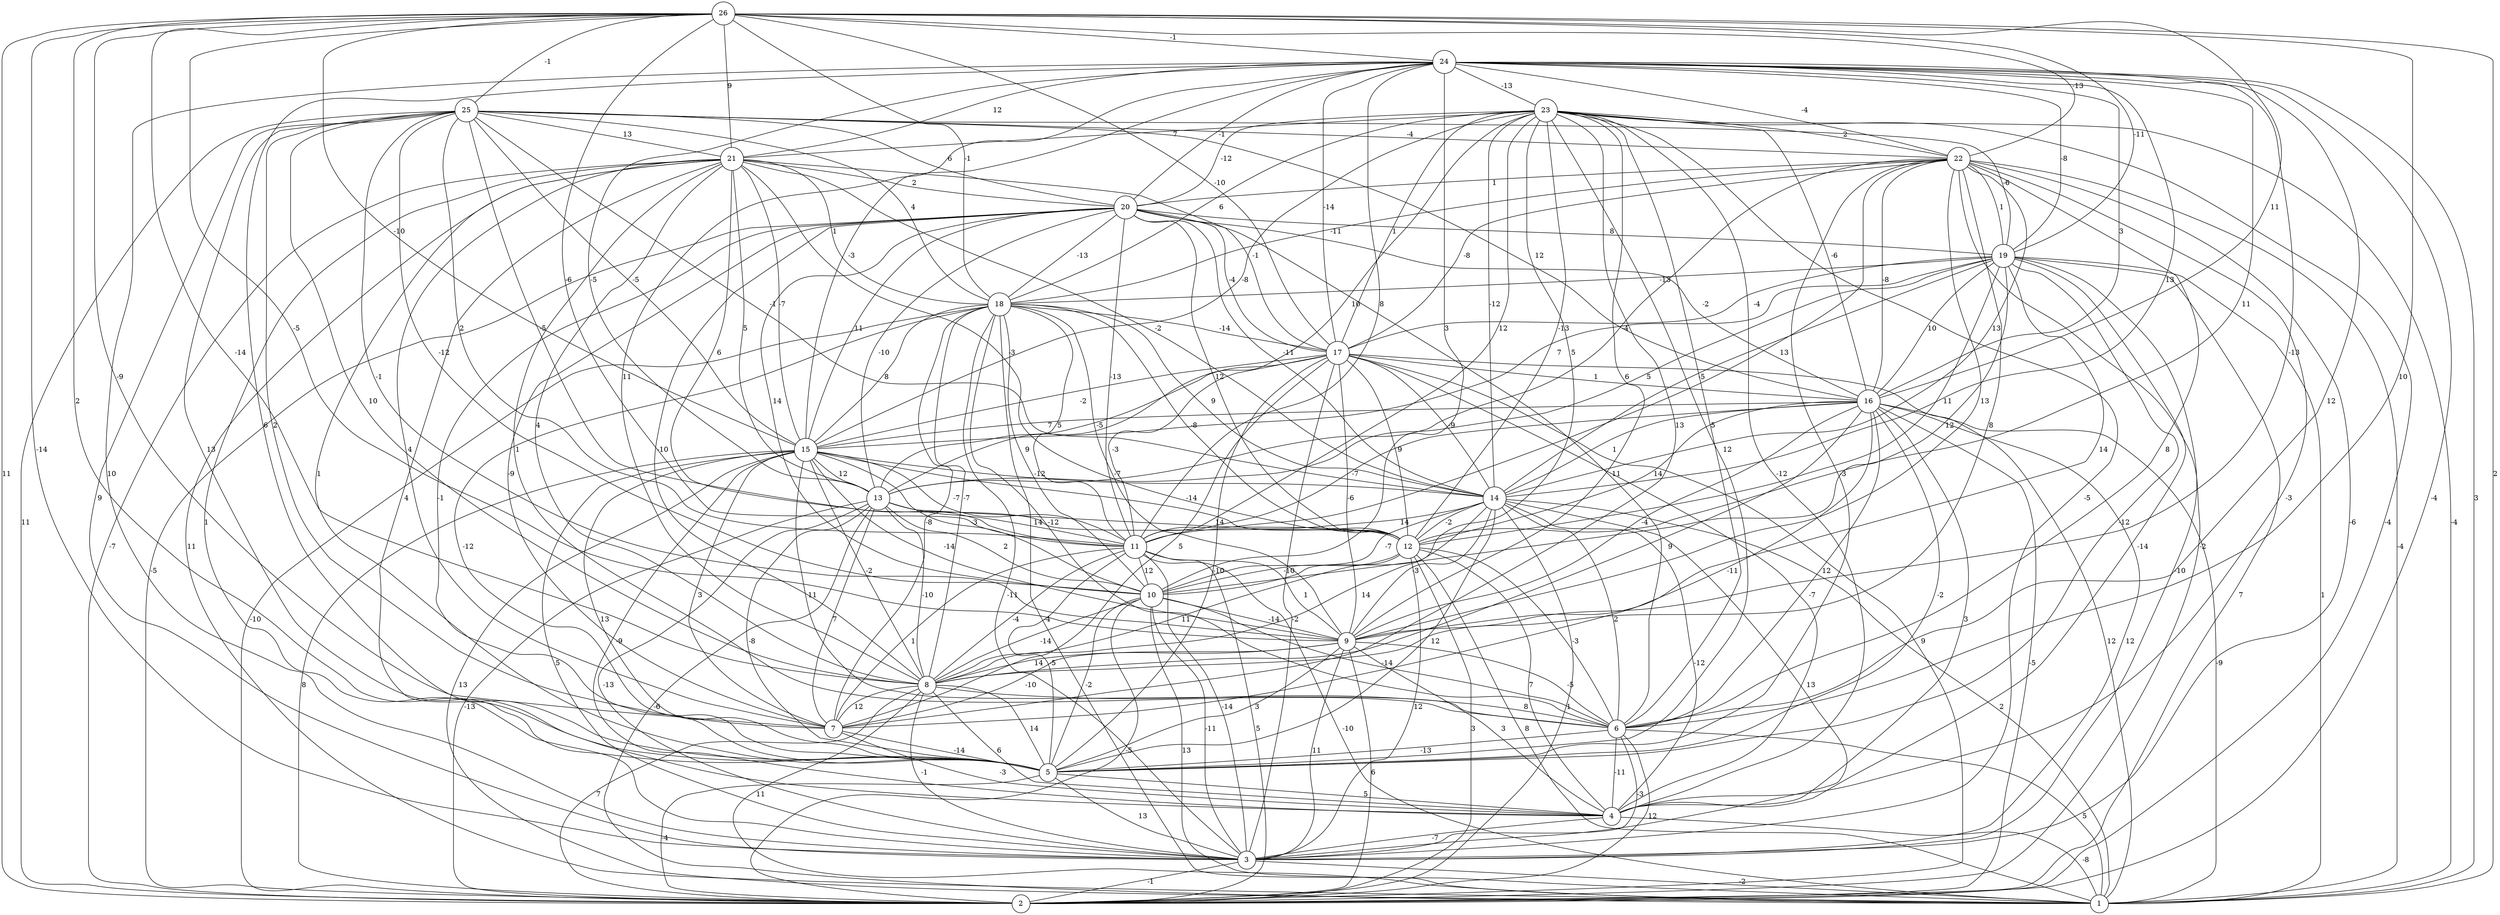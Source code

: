 graph { 
	 fontname="Helvetica,Arial,sans-serif" 
	 node [shape = circle]; 
	 26 -- 1 [label = "2"];
	 26 -- 2 [label = "11"];
	 26 -- 3 [label = "-14"];
	 26 -- 5 [label = "2"];
	 26 -- 6 [label = "10"];
	 26 -- 7 [label = "-9"];
	 26 -- 8 [label = "-14"];
	 26 -- 9 [label = "-5"];
	 26 -- 11 [label = "-6"];
	 26 -- 15 [label = "-10"];
	 26 -- 16 [label = "11"];
	 26 -- 17 [label = "-10"];
	 26 -- 18 [label = "-1"];
	 26 -- 19 [label = "-11"];
	 26 -- 21 [label = "9"];
	 26 -- 22 [label = "-13"];
	 26 -- 24 [label = "-1"];
	 26 -- 25 [label = "-1"];
	 25 -- 2 [label = "11"];
	 25 -- 3 [label = "9"];
	 25 -- 5 [label = "13"];
	 25 -- 7 [label = "2"];
	 25 -- 8 [label = "10"];
	 25 -- 9 [label = "-1"];
	 25 -- 10 [label = "-12"];
	 25 -- 11 [label = "2"];
	 25 -- 12 [label = "-5"];
	 25 -- 14 [label = "-1"];
	 25 -- 15 [label = "-5"];
	 25 -- 16 [label = "12"];
	 25 -- 18 [label = "4"];
	 25 -- 19 [label = "-6"];
	 25 -- 20 [label = "6"];
	 25 -- 21 [label = "13"];
	 25 -- 22 [label = "-4"];
	 24 -- 1 [label = "3"];
	 24 -- 2 [label = "-4"];
	 24 -- 3 [label = "10"];
	 24 -- 5 [label = "6"];
	 24 -- 6 [label = "12"];
	 24 -- 8 [label = "11"];
	 24 -- 9 [label = "-13"];
	 24 -- 10 [label = "3"];
	 24 -- 11 [label = "8"];
	 24 -- 12 [label = "11"];
	 24 -- 13 [label = "-5"];
	 24 -- 14 [label = "13"];
	 24 -- 15 [label = "-3"];
	 24 -- 16 [label = "3"];
	 24 -- 17 [label = "-14"];
	 24 -- 19 [label = "-8"];
	 24 -- 20 [label = "-1"];
	 24 -- 21 [label = "12"];
	 24 -- 22 [label = "-4"];
	 24 -- 23 [label = "-13"];
	 23 -- 1 [label = "-4"];
	 23 -- 2 [label = "-4"];
	 23 -- 3 [label = "-5"];
	 23 -- 4 [label = "-12"];
	 23 -- 5 [label = "12"];
	 23 -- 6 [label = "5"];
	 23 -- 7 [label = "13"];
	 23 -- 9 [label = "6"];
	 23 -- 10 [label = "5"];
	 23 -- 11 [label = "12"];
	 23 -- 12 [label = "-13"];
	 23 -- 13 [label = "10"];
	 23 -- 14 [label = "-12"];
	 23 -- 15 [label = "-8"];
	 23 -- 16 [label = "-6"];
	 23 -- 17 [label = "1"];
	 23 -- 18 [label = "6"];
	 23 -- 20 [label = "-12"];
	 23 -- 21 [label = "7"];
	 23 -- 22 [label = "2"];
	 22 -- 1 [label = "-4"];
	 22 -- 2 [label = "-2"];
	 22 -- 3 [label = "-6"];
	 22 -- 4 [label = "-3"];
	 22 -- 5 [label = "-3"];
	 22 -- 6 [label = "8"];
	 22 -- 8 [label = "8"];
	 22 -- 9 [label = "13"];
	 22 -- 11 [label = "13"];
	 22 -- 13 [label = "-4"];
	 22 -- 14 [label = "13"];
	 22 -- 16 [label = "-8"];
	 22 -- 17 [label = "-8"];
	 22 -- 18 [label = "-11"];
	 22 -- 19 [label = "1"];
	 22 -- 20 [label = "1"];
	 21 -- 1 [label = "11"];
	 21 -- 2 [label = "-7"];
	 21 -- 3 [label = "1"];
	 21 -- 4 [label = "4"];
	 21 -- 5 [label = "1"];
	 21 -- 6 [label = "1"];
	 21 -- 7 [label = "4"];
	 21 -- 8 [label = "4"];
	 21 -- 11 [label = "6"];
	 21 -- 12 [label = "-3"];
	 21 -- 13 [label = "5"];
	 21 -- 14 [label = "-2"];
	 21 -- 15 [label = "-7"];
	 21 -- 17 [label = "-1"];
	 21 -- 18 [label = "1"];
	 21 -- 20 [label = "2"];
	 20 -- 2 [label = "-5"];
	 20 -- 5 [label = "-1"];
	 20 -- 6 [label = "11"];
	 20 -- 7 [label = "-9"];
	 20 -- 8 [label = "-10"];
	 20 -- 10 [label = "14"];
	 20 -- 11 [label = "-13"];
	 20 -- 12 [label = "12"];
	 20 -- 13 [label = "-10"];
	 20 -- 14 [label = "-11"];
	 20 -- 15 [label = "11"];
	 20 -- 16 [label = "-2"];
	 20 -- 17 [label = "-4"];
	 20 -- 18 [label = "-13"];
	 20 -- 19 [label = "8"];
	 19 -- 1 [label = "1"];
	 19 -- 2 [label = "7"];
	 19 -- 3 [label = "-10"];
	 19 -- 4 [label = "-14"];
	 19 -- 5 [label = "-12"];
	 19 -- 9 [label = "14"];
	 19 -- 10 [label = "12"];
	 19 -- 12 [label = "11"];
	 19 -- 13 [label = "5"];
	 19 -- 14 [label = "-5"];
	 19 -- 15 [label = "7"];
	 19 -- 16 [label = "10"];
	 19 -- 17 [label = "-4"];
	 19 -- 18 [label = "-13"];
	 18 -- 1 [label = "-4"];
	 18 -- 2 [label = "-10"];
	 18 -- 3 [label = "-11"];
	 18 -- 5 [label = "-12"];
	 18 -- 6 [label = "-12"];
	 18 -- 7 [label = "-8"];
	 18 -- 8 [label = "-7"];
	 18 -- 9 [label = "-7"];
	 18 -- 10 [label = "9"];
	 18 -- 11 [label = "5"];
	 18 -- 12 [label = "-8"];
	 18 -- 14 [label = "9"];
	 18 -- 15 [label = "8"];
	 18 -- 17 [label = "-14"];
	 17 -- 1 [label = "12"];
	 17 -- 2 [label = "9"];
	 17 -- 3 [label = "-2"];
	 17 -- 4 [label = "-7"];
	 17 -- 5 [label = "-10"];
	 17 -- 7 [label = "5"];
	 17 -- 9 [label = "-6"];
	 17 -- 11 [label = "-3"];
	 17 -- 12 [label = "9"];
	 17 -- 13 [label = "-5"];
	 17 -- 14 [label = "-9"];
	 17 -- 15 [label = "-2"];
	 17 -- 16 [label = "1"];
	 16 -- 1 [label = "-9"];
	 16 -- 2 [label = "-5"];
	 16 -- 3 [label = "12"];
	 16 -- 4 [label = "3"];
	 16 -- 5 [label = "-2"];
	 16 -- 6 [label = "12"];
	 16 -- 7 [label = "-11"];
	 16 -- 8 [label = "9"];
	 16 -- 9 [label = "-4"];
	 16 -- 11 [label = "-7"];
	 16 -- 12 [label = "14"];
	 16 -- 14 [label = "1"];
	 16 -- 15 [label = "7"];
	 15 -- 1 [label = "13"];
	 15 -- 2 [label = "8"];
	 15 -- 3 [label = "5"];
	 15 -- 4 [label = "-9"];
	 15 -- 5 [label = "13"];
	 15 -- 6 [label = "11"];
	 15 -- 7 [label = "3"];
	 15 -- 8 [label = "-2"];
	 15 -- 9 [label = "-14"];
	 15 -- 10 [label = "-3"];
	 15 -- 11 [label = "-7"];
	 15 -- 12 [label = "-14"];
	 15 -- 13 [label = "12"];
	 15 -- 14 [label = "-12"];
	 14 -- 1 [label = "2"];
	 14 -- 2 [label = "1"];
	 14 -- 3 [label = "13"];
	 14 -- 4 [label = "-12"];
	 14 -- 5 [label = "12"];
	 14 -- 6 [label = "2"];
	 14 -- 8 [label = "14"];
	 14 -- 9 [label = "-3"];
	 14 -- 10 [label = "-7"];
	 14 -- 11 [label = "14"];
	 14 -- 12 [label = "-2"];
	 13 -- 1 [label = "-6"];
	 13 -- 2 [label = "-13"];
	 13 -- 3 [label = "-13"];
	 13 -- 5 [label = "-8"];
	 13 -- 7 [label = "7"];
	 13 -- 8 [label = "-10"];
	 13 -- 10 [label = "2"];
	 13 -- 11 [label = "14"];
	 13 -- 12 [label = "14"];
	 12 -- 1 [label = "8"];
	 12 -- 2 [label = "3"];
	 12 -- 3 [label = "12"];
	 12 -- 4 [label = "7"];
	 12 -- 6 [label = "-3"];
	 12 -- 8 [label = "11"];
	 12 -- 10 [label = "-10"];
	 11 -- 1 [label = "-10"];
	 11 -- 2 [label = "5"];
	 11 -- 3 [label = "-14"];
	 11 -- 5 [label = "-5"];
	 11 -- 7 [label = "1"];
	 11 -- 8 [label = "-4"];
	 11 -- 9 [label = "1"];
	 11 -- 10 [label = "12"];
	 10 -- 1 [label = "13"];
	 10 -- 2 [label = "-5"];
	 10 -- 3 [label = "-11"];
	 10 -- 5 [label = "-2"];
	 10 -- 6 [label = "-14"];
	 10 -- 8 [label = "-14"];
	 10 -- 9 [label = "-14"];
	 9 -- 2 [label = "6"];
	 9 -- 3 [label = "11"];
	 9 -- 4 [label = "3"];
	 9 -- 5 [label = "3"];
	 9 -- 6 [label = "-5"];
	 9 -- 7 [label = "-10"];
	 9 -- 8 [label = "14"];
	 8 -- 1 [label = "11"];
	 8 -- 2 [label = "7"];
	 8 -- 3 [label = "-1"];
	 8 -- 4 [label = "6"];
	 8 -- 5 [label = "14"];
	 8 -- 6 [label = "8"];
	 8 -- 7 [label = "12"];
	 7 -- 4 [label = "-3"];
	 7 -- 5 [label = "-14"];
	 6 -- 1 [label = "5"];
	 6 -- 2 [label = "12"];
	 6 -- 3 [label = "-3"];
	 6 -- 4 [label = "-11"];
	 6 -- 5 [label = "-13"];
	 5 -- 2 [label = "-4"];
	 5 -- 3 [label = "13"];
	 5 -- 4 [label = "5"];
	 4 -- 1 [label = "-8"];
	 4 -- 3 [label = "-7"];
	 3 -- 1 [label = "-2"];
	 3 -- 2 [label = "-1"];
	 1;
	 2;
	 3;
	 4;
	 5;
	 6;
	 7;
	 8;
	 9;
	 10;
	 11;
	 12;
	 13;
	 14;
	 15;
	 16;
	 17;
	 18;
	 19;
	 20;
	 21;
	 22;
	 23;
	 24;
	 25;
	 26;
}
